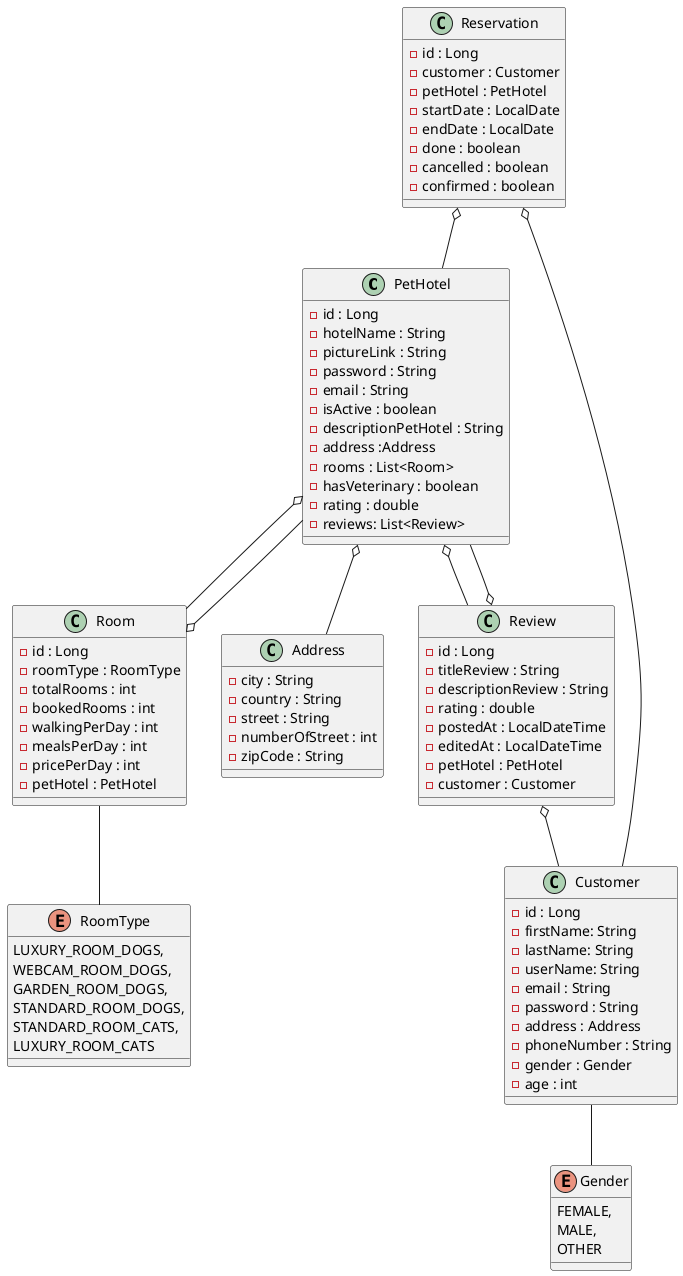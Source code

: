@startuml
'https://plantuml.com/sequence-diagram

class PetHotel {
-id : Long
-hotelName : String
-pictureLink : String
-password : String
-email : String
-isActive : boolean
-descriptionPetHotel : String
-address :Address
-rooms : List<Room>
-hasVeterinary : boolean
-rating : double
-reviews: List<Review>
}


class Customer {
-id : Long
-firstName: String
-lastName: String
-userName: String
-email : String
-password : String
-address : Address
-phoneNumber : String
-gender : Gender
-age : int

}

class Review {
-id : Long
-titleReview : String
-descriptionReview : String
-rating : double
-postedAt : LocalDateTime
-editedAt : LocalDateTime
-petHotel : PetHotel
-customer : Customer
}

class Room {
-id : Long
-roomType : RoomType
-totalRooms : int
-bookedRooms : int
-walkingPerDay : int
-mealsPerDay : int
-pricePerDay : int
-petHotel : PetHotel
}

class Reservation {
-id : Long
-customer : Customer
-petHotel : PetHotel
-startDate : LocalDate
-endDate : LocalDate
-done : boolean
-cancelled : boolean
-confirmed : boolean
}

enum RoomType {
 LUXURY_ROOM_DOGS,
 WEBCAM_ROOM_DOGS,
 GARDEN_ROOM_DOGS,
 STANDARD_ROOM_DOGS,
 STANDARD_ROOM_CATS,
 LUXURY_ROOM_CATS
}

enum Gender {
FEMALE,
MALE,
OTHER
}


class Address {
-city : String
-country : String
-street : String
-numberOfStreet : int
-zipCode : String
}

PetHotel o-- Address
PetHotel o-- Room
PetHotel o-- Review
Room -- RoomType
Room o-- PetHotel
Review o-- PetHotel
Review o-- Customer
Customer -- Gender
Reservation o-- Customer
Reservation o-- PetHotel

@enduml